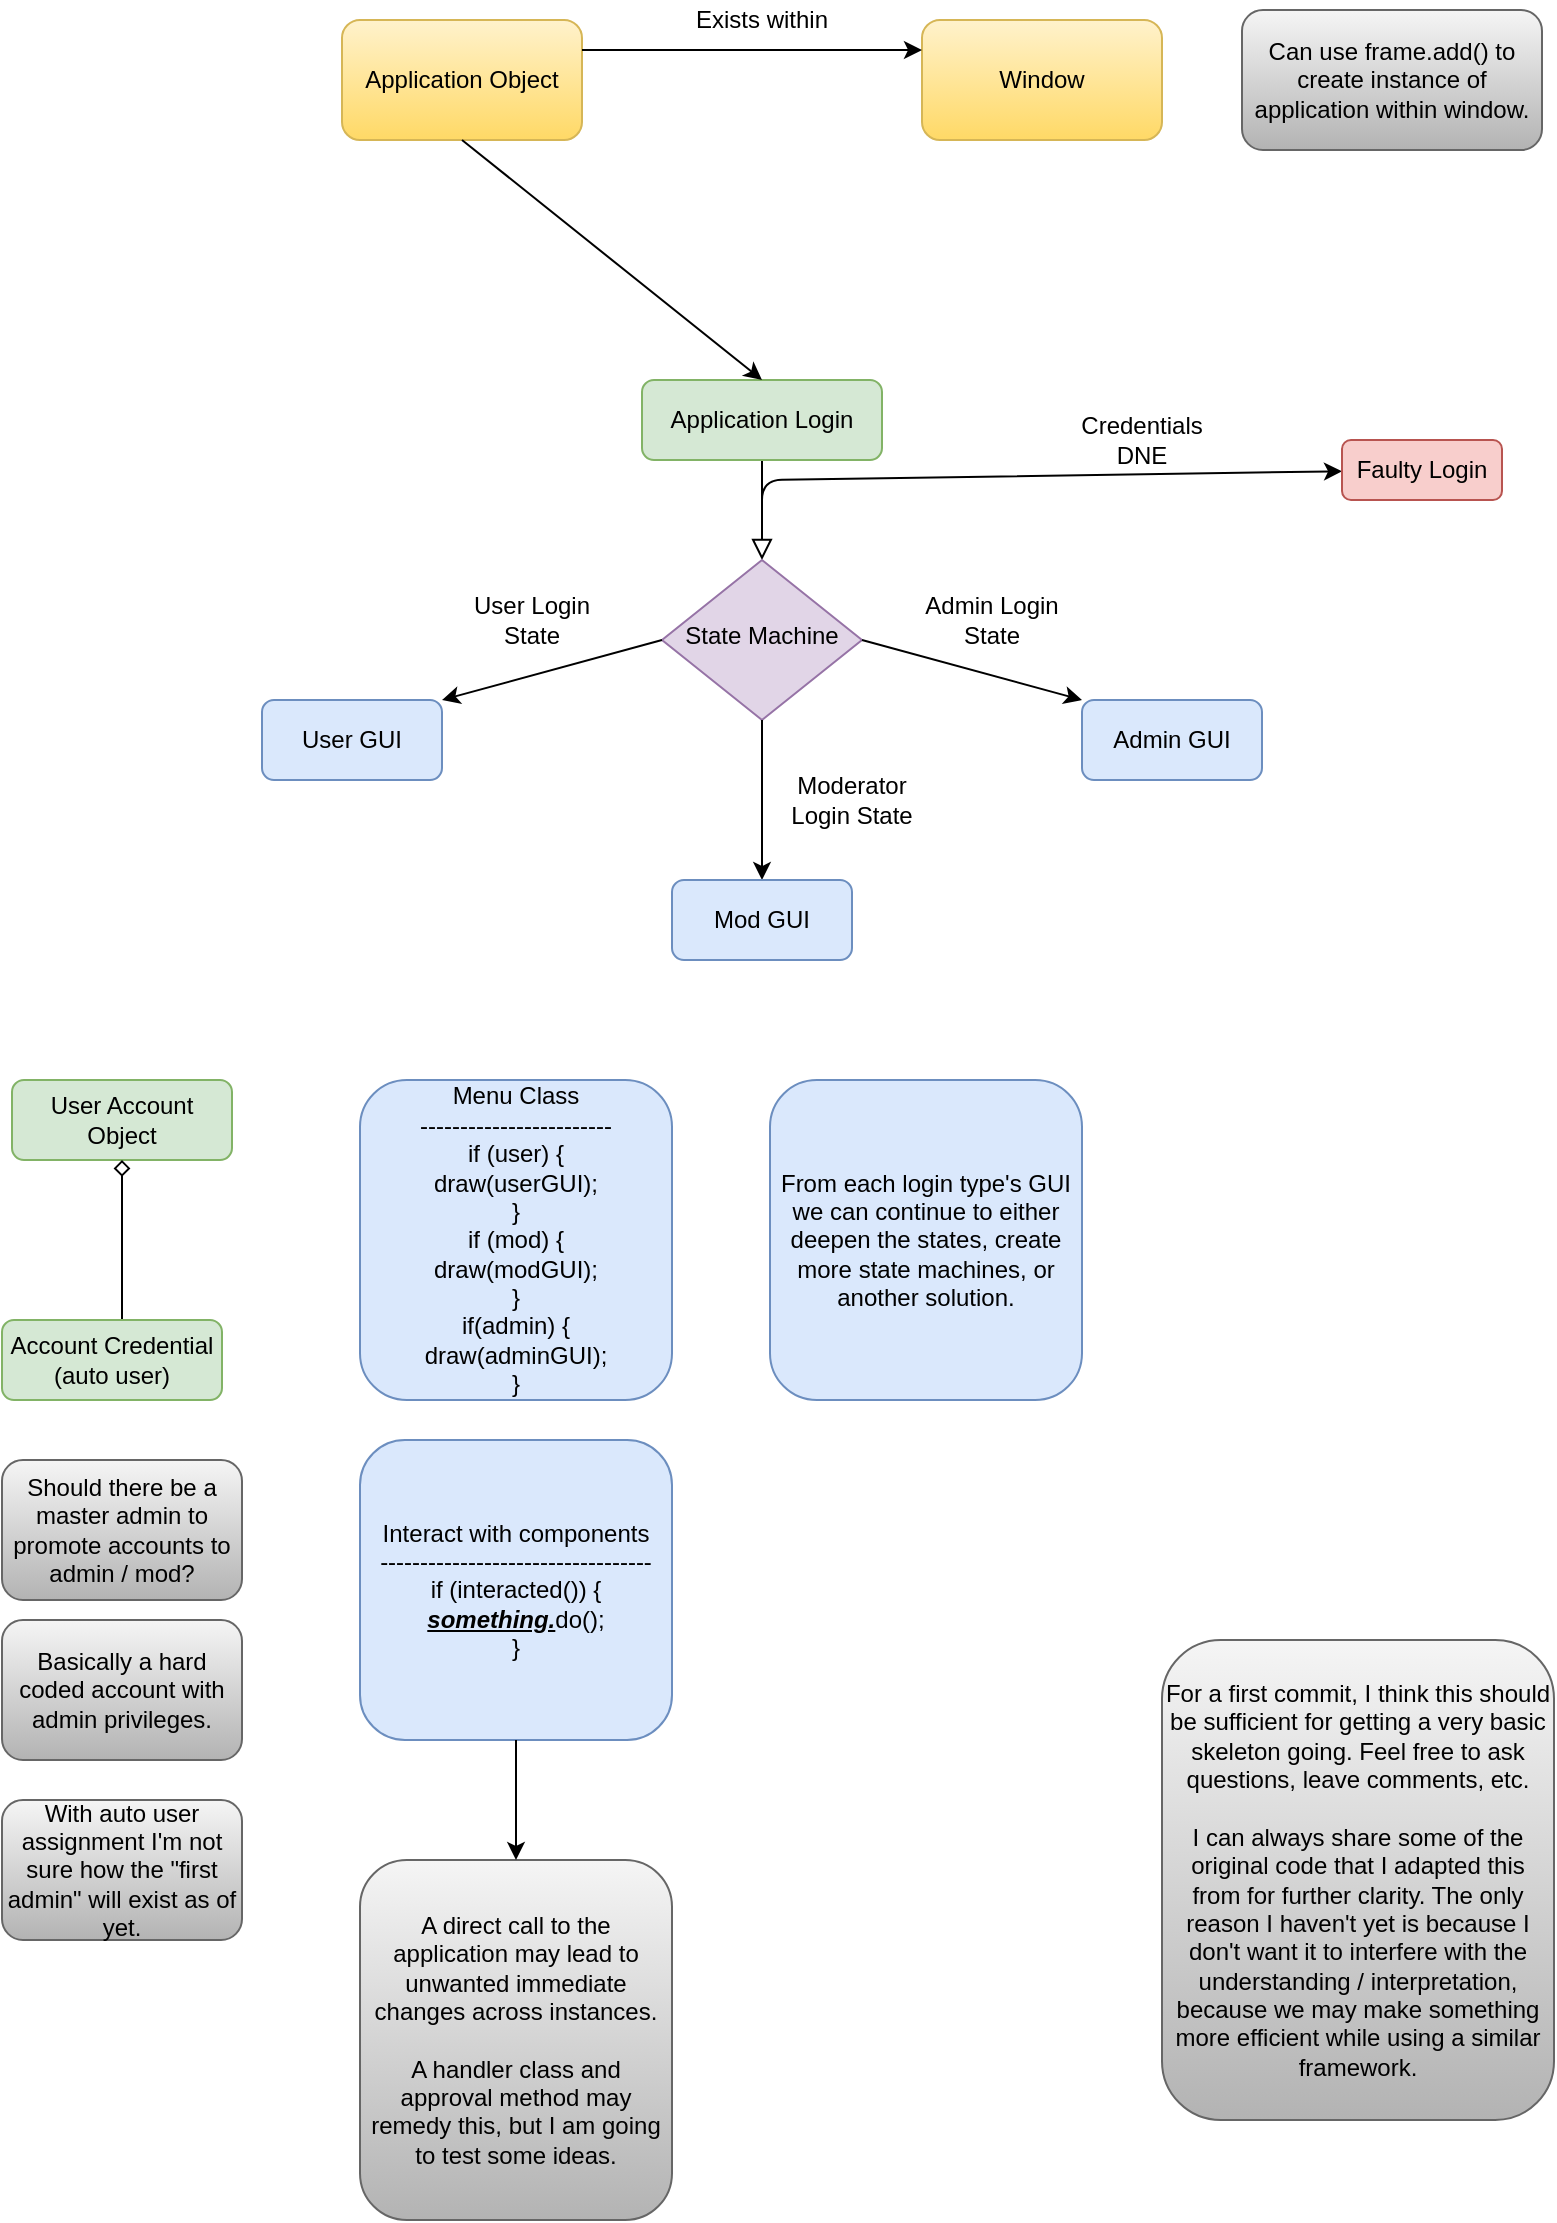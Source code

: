 <mxfile version="14.4.8" type="github">
  <diagram id="C5RBs43oDa-KdzZeNtuy" name="Page-1">
    <mxGraphModel dx="1185" dy="635" grid="1" gridSize="10" guides="1" tooltips="1" connect="1" arrows="1" fold="1" page="1" pageScale="1" pageWidth="827" pageHeight="1169" math="0" shadow="0">
      <root>
        <mxCell id="WIyWlLk6GJQsqaUBKTNV-0" />
        <mxCell id="WIyWlLk6GJQsqaUBKTNV-1" parent="WIyWlLk6GJQsqaUBKTNV-0" />
        <mxCell id="WIyWlLk6GJQsqaUBKTNV-2" value="" style="rounded=0;html=1;jettySize=auto;orthogonalLoop=1;fontSize=11;endArrow=block;endFill=0;endSize=8;strokeWidth=1;shadow=0;labelBackgroundColor=none;edgeStyle=orthogonalEdgeStyle;" parent="WIyWlLk6GJQsqaUBKTNV-1" source="WIyWlLk6GJQsqaUBKTNV-3" target="WIyWlLk6GJQsqaUBKTNV-6" edge="1">
          <mxGeometry relative="1" as="geometry" />
        </mxCell>
        <mxCell id="WIyWlLk6GJQsqaUBKTNV-3" value="Application Login" style="rounded=1;whiteSpace=wrap;html=1;fontSize=12;glass=0;strokeWidth=1;shadow=0;fillColor=#d5e8d4;strokeColor=#82b366;" parent="WIyWlLk6GJQsqaUBKTNV-1" vertex="1">
          <mxGeometry x="340" y="210" width="120" height="40" as="geometry" />
        </mxCell>
        <mxCell id="WIyWlLk6GJQsqaUBKTNV-6" value="State Machine" style="rhombus;whiteSpace=wrap;html=1;shadow=0;fontFamily=Helvetica;fontSize=12;align=center;strokeWidth=1;spacing=6;spacingTop=-4;fillColor=#e1d5e7;strokeColor=#9673a6;" parent="WIyWlLk6GJQsqaUBKTNV-1" vertex="1">
          <mxGeometry x="350" y="300" width="100" height="80" as="geometry" />
        </mxCell>
        <mxCell id="avuWmRSpKhKBCboV4WBJ-0" value="" style="endArrow=classic;html=1;exitX=0;exitY=0.5;exitDx=0;exitDy=0;" edge="1" parent="WIyWlLk6GJQsqaUBKTNV-1" source="WIyWlLk6GJQsqaUBKTNV-6">
          <mxGeometry width="50" height="50" relative="1" as="geometry">
            <mxPoint x="340" y="350" as="sourcePoint" />
            <mxPoint x="240" y="370" as="targetPoint" />
          </mxGeometry>
        </mxCell>
        <mxCell id="avuWmRSpKhKBCboV4WBJ-1" value="" style="endArrow=classic;html=1;" edge="1" parent="WIyWlLk6GJQsqaUBKTNV-1">
          <mxGeometry width="50" height="50" relative="1" as="geometry">
            <mxPoint x="400" y="380" as="sourcePoint" />
            <mxPoint x="400" y="460" as="targetPoint" />
          </mxGeometry>
        </mxCell>
        <mxCell id="avuWmRSpKhKBCboV4WBJ-3" value="" style="endArrow=classic;html=1;exitX=1;exitY=0.5;exitDx=0;exitDy=0;" edge="1" parent="WIyWlLk6GJQsqaUBKTNV-1" source="WIyWlLk6GJQsqaUBKTNV-6">
          <mxGeometry width="50" height="50" relative="1" as="geometry">
            <mxPoint x="560" y="350" as="sourcePoint" />
            <mxPoint x="560" y="370" as="targetPoint" />
            <Array as="points" />
          </mxGeometry>
        </mxCell>
        <mxCell id="avuWmRSpKhKBCboV4WBJ-5" value="User Login State" style="text;html=1;strokeColor=none;fillColor=none;align=center;verticalAlign=middle;whiteSpace=wrap;rounded=0;" vertex="1" parent="WIyWlLk6GJQsqaUBKTNV-1">
          <mxGeometry x="250" y="320" width="70" height="20" as="geometry" />
        </mxCell>
        <mxCell id="avuWmRSpKhKBCboV4WBJ-6" value="Admin Login State" style="text;html=1;strokeColor=none;fillColor=none;align=center;verticalAlign=middle;whiteSpace=wrap;rounded=0;" vertex="1" parent="WIyWlLk6GJQsqaUBKTNV-1">
          <mxGeometry x="480" y="320" width="70" height="20" as="geometry" />
        </mxCell>
        <mxCell id="avuWmRSpKhKBCboV4WBJ-7" value="Moderator Login State" style="text;html=1;strokeColor=none;fillColor=none;align=center;verticalAlign=middle;whiteSpace=wrap;rounded=0;" vertex="1" parent="WIyWlLk6GJQsqaUBKTNV-1">
          <mxGeometry x="410" y="410" width="70" height="20" as="geometry" />
        </mxCell>
        <mxCell id="avuWmRSpKhKBCboV4WBJ-8" value="User GUI" style="rounded=1;whiteSpace=wrap;html=1;fillColor=#dae8fc;strokeColor=#6c8ebf;" vertex="1" parent="WIyWlLk6GJQsqaUBKTNV-1">
          <mxGeometry x="150" y="370" width="90" height="40" as="geometry" />
        </mxCell>
        <mxCell id="avuWmRSpKhKBCboV4WBJ-9" value="Mod GUI" style="rounded=1;whiteSpace=wrap;html=1;fillColor=#dae8fc;strokeColor=#6c8ebf;" vertex="1" parent="WIyWlLk6GJQsqaUBKTNV-1">
          <mxGeometry x="355" y="460" width="90" height="40" as="geometry" />
        </mxCell>
        <mxCell id="avuWmRSpKhKBCboV4WBJ-10" value="Admin GUI" style="rounded=1;whiteSpace=wrap;html=1;fillColor=#dae8fc;strokeColor=#6c8ebf;" vertex="1" parent="WIyWlLk6GJQsqaUBKTNV-1">
          <mxGeometry x="560" y="370" width="90" height="40" as="geometry" />
        </mxCell>
        <mxCell id="avuWmRSpKhKBCboV4WBJ-11" value="" style="endArrow=classic;html=1;" edge="1" parent="WIyWlLk6GJQsqaUBKTNV-1" target="avuWmRSpKhKBCboV4WBJ-12">
          <mxGeometry width="50" height="50" relative="1" as="geometry">
            <mxPoint x="400" y="290" as="sourcePoint" />
            <mxPoint x="690" y="258" as="targetPoint" />
            <Array as="points">
              <mxPoint x="400" y="260" />
            </Array>
          </mxGeometry>
        </mxCell>
        <mxCell id="avuWmRSpKhKBCboV4WBJ-12" value="Faulty Login" style="rounded=1;whiteSpace=wrap;html=1;fillColor=#f8cecc;strokeColor=#b85450;" vertex="1" parent="WIyWlLk6GJQsqaUBKTNV-1">
          <mxGeometry x="690" y="240" width="80" height="30" as="geometry" />
        </mxCell>
        <mxCell id="avuWmRSpKhKBCboV4WBJ-13" value="Credentials DNE" style="text;html=1;strokeColor=none;fillColor=none;align=center;verticalAlign=middle;whiteSpace=wrap;rounded=0;" vertex="1" parent="WIyWlLk6GJQsqaUBKTNV-1">
          <mxGeometry x="570" y="230" width="40" height="20" as="geometry" />
        </mxCell>
        <mxCell id="avuWmRSpKhKBCboV4WBJ-14" value="Menu Class&lt;br&gt;------------------------&lt;br&gt;if (user) {&lt;br&gt;draw(userGUI);&lt;br&gt;}&lt;br&gt;if (mod) {&lt;br&gt;draw(modGUI);&lt;br&gt;}&lt;br&gt;if(admin) {&lt;br&gt;draw(adminGUI);&lt;br&gt;}" style="rounded=1;whiteSpace=wrap;html=1;fillColor=#dae8fc;strokeColor=#6c8ebf;" vertex="1" parent="WIyWlLk6GJQsqaUBKTNV-1">
          <mxGeometry x="199" y="560" width="156" height="160" as="geometry" />
        </mxCell>
        <mxCell id="avuWmRSpKhKBCboV4WBJ-15" value="User Account Object" style="rounded=1;whiteSpace=wrap;html=1;fillColor=#d5e8d4;strokeColor=#82b366;" vertex="1" parent="WIyWlLk6GJQsqaUBKTNV-1">
          <mxGeometry x="25" y="560" width="110" height="40" as="geometry" />
        </mxCell>
        <mxCell id="avuWmRSpKhKBCboV4WBJ-16" value="" style="endArrow=diamond;html=1;endFill=0;" edge="1" parent="WIyWlLk6GJQsqaUBKTNV-1" target="avuWmRSpKhKBCboV4WBJ-15">
          <mxGeometry width="50" height="50" relative="1" as="geometry">
            <mxPoint x="80" y="690" as="sourcePoint" />
            <mxPoint x="79" y="603" as="targetPoint" />
          </mxGeometry>
        </mxCell>
        <mxCell id="avuWmRSpKhKBCboV4WBJ-18" value="Account Credential (auto user)" style="rounded=1;whiteSpace=wrap;html=1;fillColor=#d5e8d4;strokeColor=#82b366;" vertex="1" parent="WIyWlLk6GJQsqaUBKTNV-1">
          <mxGeometry x="20" y="680" width="110" height="40" as="geometry" />
        </mxCell>
        <mxCell id="avuWmRSpKhKBCboV4WBJ-19" value="Should there be a master admin to promote accounts to admin / mod?" style="rounded=1;whiteSpace=wrap;html=1;fillColor=#f5f5f5;strokeColor=#666666;gradientColor=#b3b3b3;" vertex="1" parent="WIyWlLk6GJQsqaUBKTNV-1">
          <mxGeometry x="20" y="750" width="120" height="70" as="geometry" />
        </mxCell>
        <mxCell id="avuWmRSpKhKBCboV4WBJ-21" value="With auto user assignment I&#39;m not sure how the &quot;first admin&quot; will exist as of yet." style="rounded=1;whiteSpace=wrap;html=1;fillColor=#f5f5f5;strokeColor=#666666;gradientColor=#b3b3b3;" vertex="1" parent="WIyWlLk6GJQsqaUBKTNV-1">
          <mxGeometry x="20" y="920" width="120" height="70" as="geometry" />
        </mxCell>
        <mxCell id="avuWmRSpKhKBCboV4WBJ-22" value="Basically a hard coded account with admin privileges." style="rounded=1;whiteSpace=wrap;html=1;fillColor=#f5f5f5;strokeColor=#666666;gradientColor=#b3b3b3;" vertex="1" parent="WIyWlLk6GJQsqaUBKTNV-1">
          <mxGeometry x="20" y="830" width="120" height="70" as="geometry" />
        </mxCell>
        <mxCell id="avuWmRSpKhKBCboV4WBJ-24" value="A direct call to the application may lead to unwanted immediate changes across instances.&lt;br&gt;&lt;br&gt;A handler class and approval method may remedy this, but I am going to test some ideas." style="rounded=1;whiteSpace=wrap;html=1;fillColor=#f5f5f5;strokeColor=#666666;gradientColor=#b3b3b3;" vertex="1" parent="WIyWlLk6GJQsqaUBKTNV-1">
          <mxGeometry x="199" y="950" width="156" height="180" as="geometry" />
        </mxCell>
        <mxCell id="avuWmRSpKhKBCboV4WBJ-25" value="Interact with components&lt;br&gt;----------------------------------&lt;br&gt;if (interacted()) {&lt;br&gt;&lt;u style=&quot;font-weight: bold ; font-style: italic&quot;&gt;something.&lt;/u&gt;do();&lt;br&gt;}" style="rounded=1;whiteSpace=wrap;html=1;fillColor=#dae8fc;strokeColor=#6c8ebf;" vertex="1" parent="WIyWlLk6GJQsqaUBKTNV-1">
          <mxGeometry x="199" y="740" width="156" height="150" as="geometry" />
        </mxCell>
        <mxCell id="avuWmRSpKhKBCboV4WBJ-26" value="" style="endArrow=classic;html=1;exitX=0.5;exitY=1;exitDx=0;exitDy=0;" edge="1" parent="WIyWlLk6GJQsqaUBKTNV-1" source="avuWmRSpKhKBCboV4WBJ-25" target="avuWmRSpKhKBCboV4WBJ-24">
          <mxGeometry width="50" height="50" relative="1" as="geometry">
            <mxPoint x="420" y="930" as="sourcePoint" />
            <mxPoint x="442" y="940" as="targetPoint" />
          </mxGeometry>
        </mxCell>
        <mxCell id="avuWmRSpKhKBCboV4WBJ-27" value="Application Object" style="rounded=1;whiteSpace=wrap;html=1;gradientColor=#ffd966;fillColor=#fff2cc;strokeColor=#d6b656;" vertex="1" parent="WIyWlLk6GJQsqaUBKTNV-1">
          <mxGeometry x="190" y="30" width="120" height="60" as="geometry" />
        </mxCell>
        <mxCell id="avuWmRSpKhKBCboV4WBJ-29" style="edgeStyle=none;rounded=0;orthogonalLoop=1;jettySize=auto;html=1;exitX=0.5;exitY=1;exitDx=0;exitDy=0;endArrow=diamond;endFill=0;" edge="1" parent="WIyWlLk6GJQsqaUBKTNV-1">
          <mxGeometry relative="1" as="geometry">
            <mxPoint x="730" y="270" as="sourcePoint" />
            <mxPoint x="730" y="270" as="targetPoint" />
          </mxGeometry>
        </mxCell>
        <mxCell id="avuWmRSpKhKBCboV4WBJ-30" value="Window" style="rounded=1;whiteSpace=wrap;html=1;gradientColor=#ffd966;fillColor=#fff2cc;strokeColor=#d6b656;" vertex="1" parent="WIyWlLk6GJQsqaUBKTNV-1">
          <mxGeometry x="480" y="30" width="120" height="60" as="geometry" />
        </mxCell>
        <mxCell id="avuWmRSpKhKBCboV4WBJ-33" value="" style="endArrow=classic;html=1;exitX=1;exitY=0.25;exitDx=0;exitDy=0;entryX=0;entryY=0.25;entryDx=0;entryDy=0;" edge="1" parent="WIyWlLk6GJQsqaUBKTNV-1" source="avuWmRSpKhKBCboV4WBJ-27" target="avuWmRSpKhKBCboV4WBJ-30">
          <mxGeometry width="50" height="50" relative="1" as="geometry">
            <mxPoint x="370" y="80" as="sourcePoint" />
            <mxPoint x="420" y="30" as="targetPoint" />
          </mxGeometry>
        </mxCell>
        <mxCell id="avuWmRSpKhKBCboV4WBJ-35" value="Exists within" style="text;html=1;strokeColor=none;fillColor=none;align=center;verticalAlign=middle;whiteSpace=wrap;rounded=0;" vertex="1" parent="WIyWlLk6GJQsqaUBKTNV-1">
          <mxGeometry x="365" y="20" width="70" height="20" as="geometry" />
        </mxCell>
        <mxCell id="avuWmRSpKhKBCboV4WBJ-37" value="" style="endArrow=classic;html=1;exitX=0.5;exitY=1;exitDx=0;exitDy=0;entryX=0.5;entryY=0;entryDx=0;entryDy=0;" edge="1" parent="WIyWlLk6GJQsqaUBKTNV-1" source="avuWmRSpKhKBCboV4WBJ-27" target="WIyWlLk6GJQsqaUBKTNV-3">
          <mxGeometry width="50" height="50" relative="1" as="geometry">
            <mxPoint x="350" y="150" as="sourcePoint" />
            <mxPoint x="400" y="100" as="targetPoint" />
          </mxGeometry>
        </mxCell>
        <mxCell id="avuWmRSpKhKBCboV4WBJ-38" value="Can use frame.add() to create instance of application within window." style="rounded=1;whiteSpace=wrap;html=1;fillColor=#f5f5f5;strokeColor=#666666;gradientColor=#b3b3b3;" vertex="1" parent="WIyWlLk6GJQsqaUBKTNV-1">
          <mxGeometry x="640" y="25" width="150" height="70" as="geometry" />
        </mxCell>
        <mxCell id="avuWmRSpKhKBCboV4WBJ-39" value="From each login type&#39;s GUI we can continue to either deepen the states, create more state machines, or another solution." style="rounded=1;whiteSpace=wrap;html=1;fillColor=#dae8fc;strokeColor=#6c8ebf;" vertex="1" parent="WIyWlLk6GJQsqaUBKTNV-1">
          <mxGeometry x="404" y="560" width="156" height="160" as="geometry" />
        </mxCell>
        <mxCell id="avuWmRSpKhKBCboV4WBJ-40" value="For a first commit, I think this should be sufficient for getting a very basic skeleton going. Feel free to ask questions, leave comments, etc.&lt;br&gt;&lt;br&gt;I can always share some of the original code that I adapted this from for further clarity. The only reason I haven&#39;t yet is because I don&#39;t want it to interfere with the understanding / interpretation, because we may make something more efficient while using a similar framework." style="rounded=1;whiteSpace=wrap;html=1;fillColor=#f5f5f5;strokeColor=#666666;gradientColor=#b3b3b3;" vertex="1" parent="WIyWlLk6GJQsqaUBKTNV-1">
          <mxGeometry x="600" y="840" width="196" height="240" as="geometry" />
        </mxCell>
      </root>
    </mxGraphModel>
  </diagram>
</mxfile>
